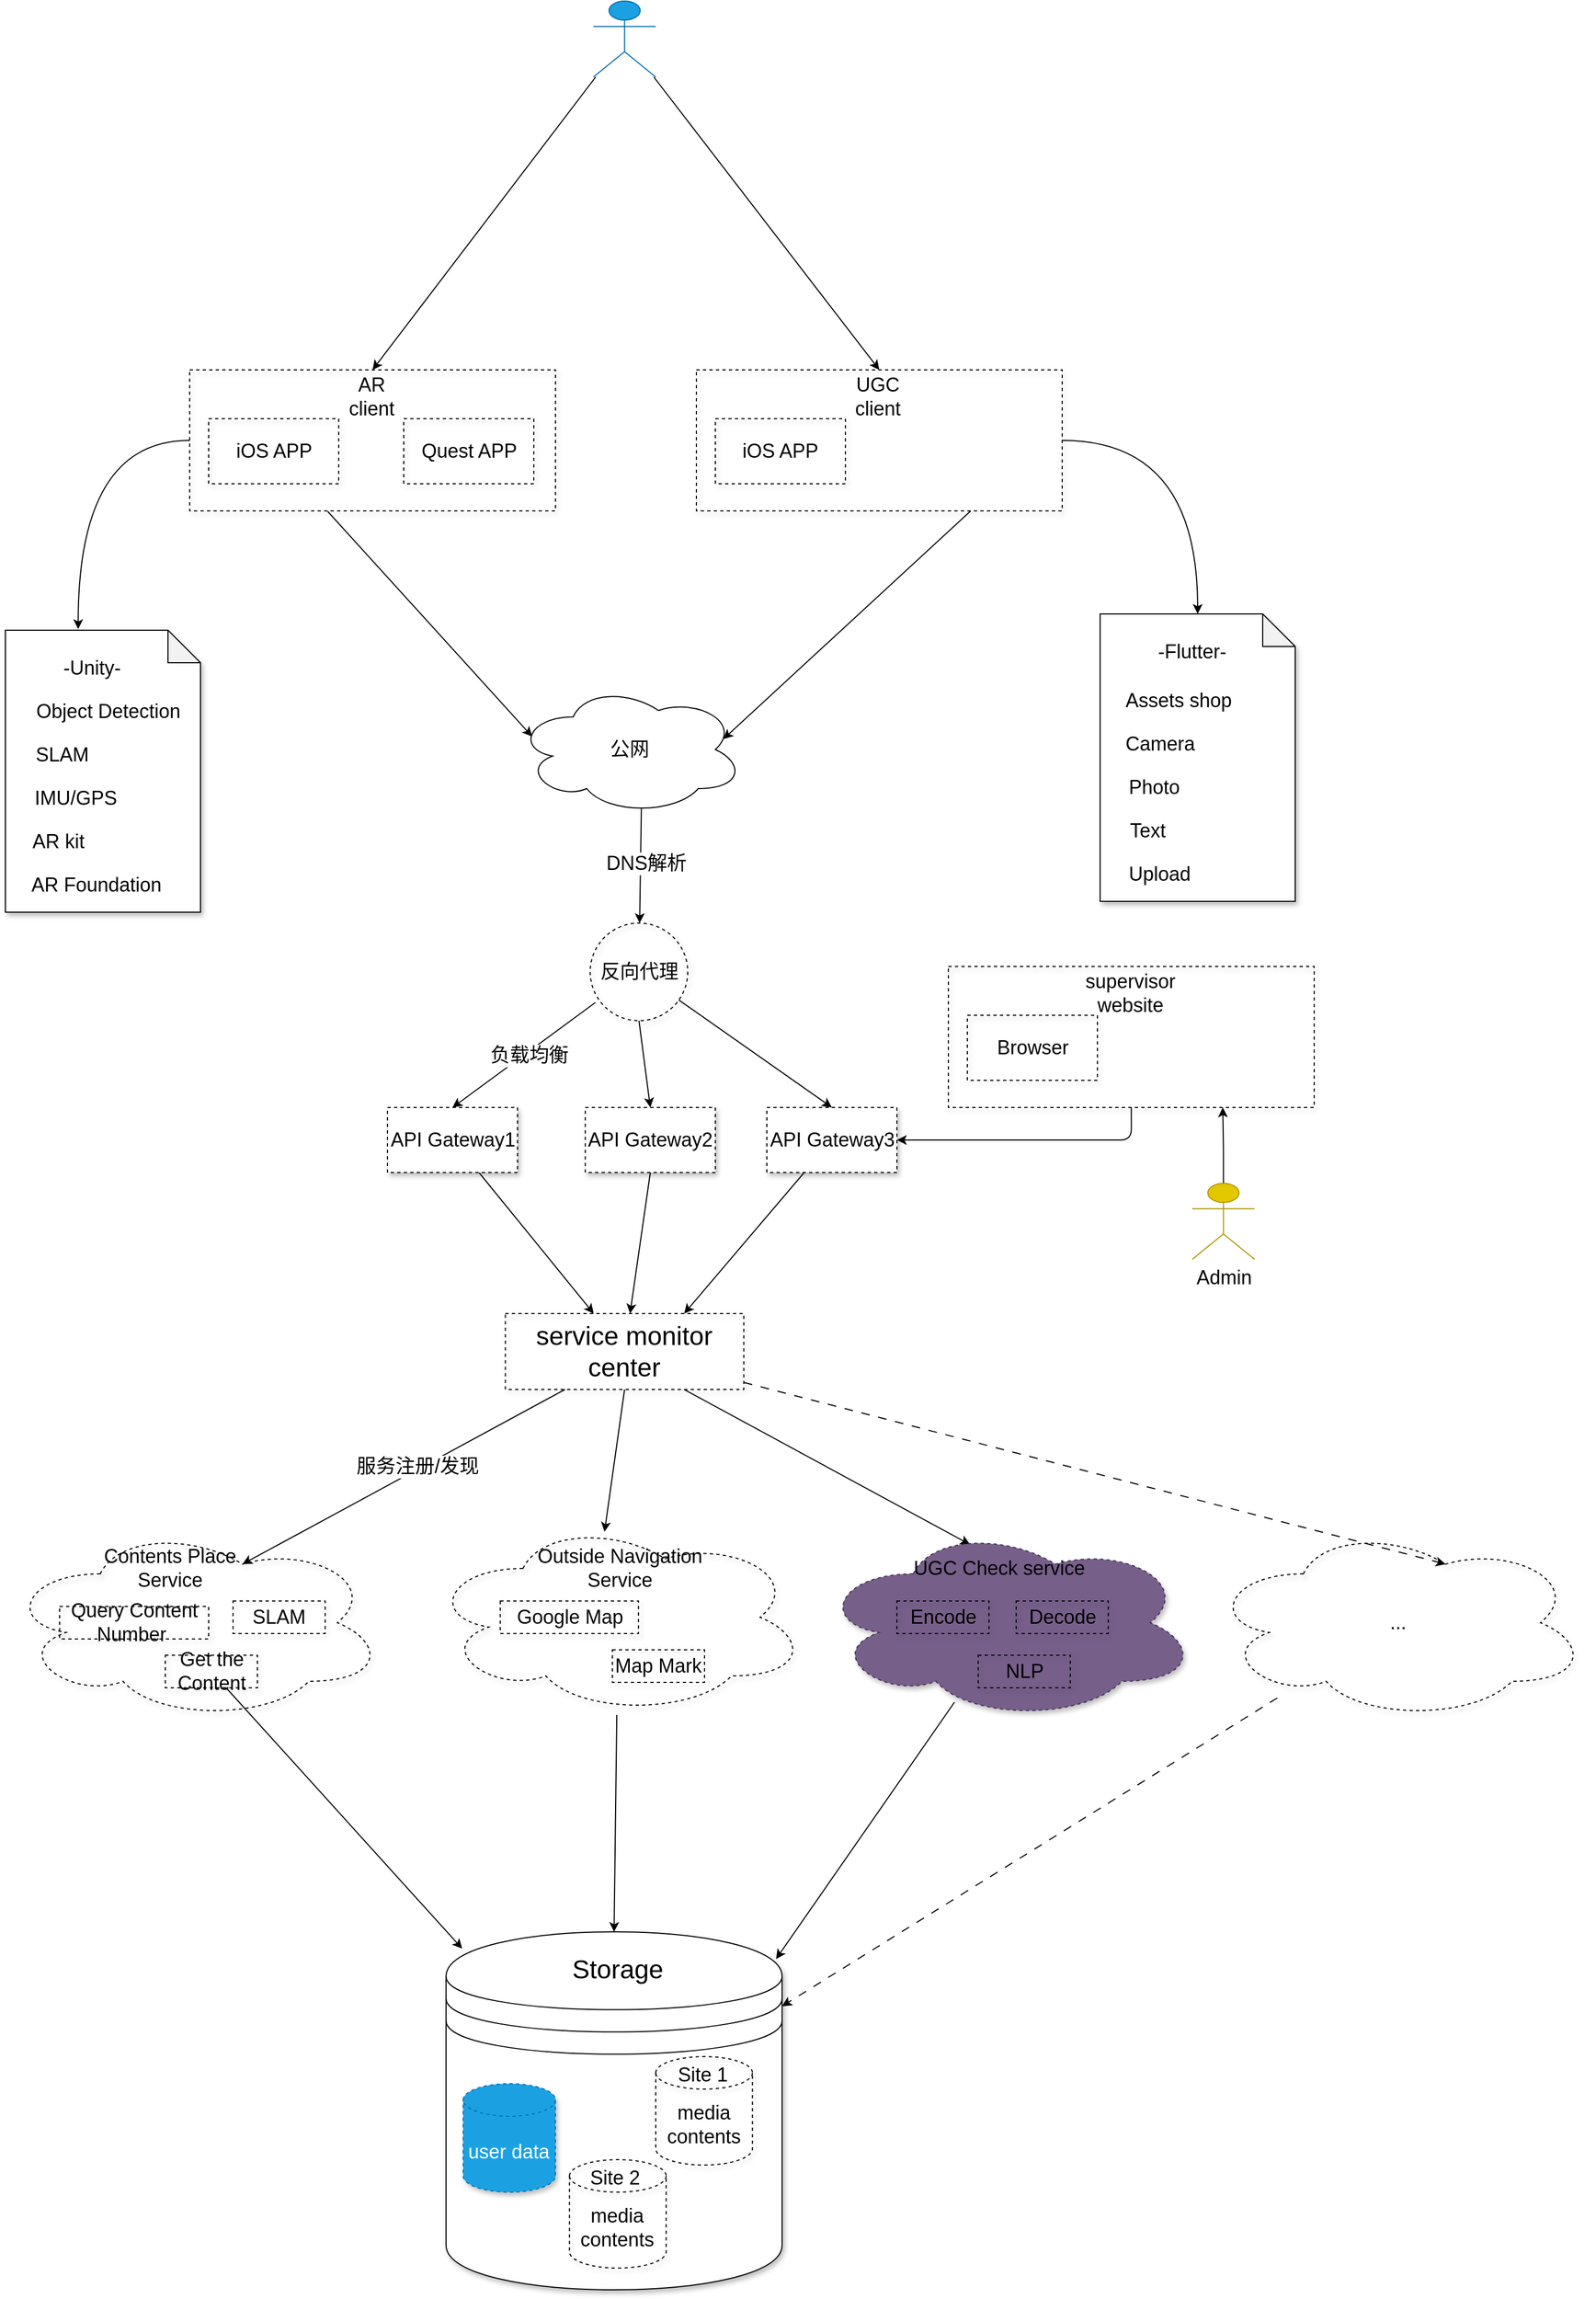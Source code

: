 <mxfile>
    <diagram id="7t8PscA0Z8yVZJpWDt_T" name="Page-1">
        <mxGraphModel dx="1717" dy="-1674" grid="1" gridSize="10" guides="1" tooltips="1" connect="1" arrows="1" fold="0" page="0" pageScale="1" pageWidth="1200" pageHeight="1600" math="0" shadow="0">
            <root>
                <mxCell id="0"/>
                <mxCell id="1" parent="0"/>
                <mxCell id="116" value="" style="shape=datastore;whiteSpace=wrap;html=1;shadow=1;fontSize=18;" vertex="1" parent="1">
                    <mxGeometry x="246.56" y="4810" width="310" height="330" as="geometry"/>
                </mxCell>
                <mxCell id="2" value="" style="ellipse;shape=cloud;whiteSpace=wrap;html=1;shadow=1;dashed=1;strokeColor=default;fontSize=18;fillColor=none;" vertex="1" parent="1">
                    <mxGeometry x="-160" y="4435" width="350" height="180" as="geometry"/>
                </mxCell>
                <mxCell id="120" style="edgeStyle=none;sketch=0;html=1;entryX=0.5;entryY=0;entryDx=0;entryDy=0;fontSize=24;" edge="1" parent="1" source="8" target="116">
                    <mxGeometry relative="1" as="geometry"/>
                </mxCell>
                <mxCell id="8" value="" style="ellipse;shape=cloud;whiteSpace=wrap;html=1;shadow=1;dashed=1;strokeColor=default;fontSize=18;fillColor=none;" vertex="1" parent="1">
                    <mxGeometry x="230" y="4430" width="350" height="180" as="geometry"/>
                </mxCell>
                <mxCell id="54" style="edgeStyle=none;sketch=0;html=1;entryX=0.07;entryY=0.4;entryDx=0;entryDy=0;entryPerimeter=0;fontSize=24;exitX=0.377;exitY=1.003;exitDx=0;exitDy=0;exitPerimeter=0;" edge="1" parent="1" source="10" target="51">
                    <mxGeometry relative="1" as="geometry"/>
                </mxCell>
                <mxCell id="143" style="edgeStyle=orthogonalEdgeStyle;sketch=0;html=1;entryX=0.373;entryY=-0.004;entryDx=0;entryDy=0;entryPerimeter=0;fontSize=18;curved=1;exitX=0;exitY=0.5;exitDx=0;exitDy=0;" edge="1" parent="1" source="10" target="132">
                    <mxGeometry relative="1" as="geometry"/>
                </mxCell>
                <mxCell id="10" value="" style="rounded=0;whiteSpace=wrap;html=1;shadow=1;dashed=1;strokeColor=default;fontSize=18;fillColor=none;" vertex="1" parent="1">
                    <mxGeometry x="10" y="3370" width="337.5" height="130" as="geometry"/>
                </mxCell>
                <mxCell id="11" value="AR client" style="text;html=1;strokeColor=none;fillColor=none;align=center;verticalAlign=middle;whiteSpace=wrap;rounded=0;shadow=1;dashed=1;fontSize=18;" vertex="1" parent="1">
                    <mxGeometry x="147.5" y="3380" width="60" height="30" as="geometry"/>
                </mxCell>
                <mxCell id="12" value="iOS APP" style="rounded=0;whiteSpace=wrap;html=1;shadow=1;dashed=1;strokeColor=default;fontSize=18;fillColor=none;" vertex="1" parent="1">
                    <mxGeometry x="27.5" y="3415" width="120" height="60" as="geometry"/>
                </mxCell>
                <mxCell id="13" value="Quest APP" style="rounded=0;whiteSpace=wrap;html=1;shadow=1;dashed=1;strokeColor=default;fontSize=18;fillColor=none;" vertex="1" parent="1">
                    <mxGeometry x="207.5" y="3415" width="120" height="60" as="geometry"/>
                </mxCell>
                <mxCell id="18" style="html=1;fontSize=18;startArrow=none;startFill=0;endArrow=classic;endFill=1;exitX=0.55;exitY=0.95;exitDx=0;exitDy=0;exitPerimeter=0;" edge="1" parent="1" source="51" target="38">
                    <mxGeometry relative="1" as="geometry">
                        <mxPoint x="180" y="3760" as="sourcePoint"/>
                    </mxGeometry>
                </mxCell>
                <mxCell id="130" value="DNS解析" style="edgeLabel;html=1;align=center;verticalAlign=middle;resizable=0;points=[];fontSize=18;" vertex="1" connectable="0" parent="18">
                    <mxGeometry x="-0.036" y="5" relative="1" as="geometry">
                        <mxPoint as="offset"/>
                    </mxGeometry>
                </mxCell>
                <mxCell id="20" value="Contents Place Service" style="text;html=1;strokeColor=none;fillColor=none;align=center;verticalAlign=middle;whiteSpace=wrap;rounded=0;shadow=1;dashed=1;fontSize=18;" vertex="1" parent="1">
                    <mxGeometry x="-87.5" y="4460" width="157.5" height="30" as="geometry"/>
                </mxCell>
                <mxCell id="23" value="Query Content Number&amp;nbsp;" style="rounded=0;whiteSpace=wrap;html=1;shadow=1;dashed=1;strokeColor=default;fontSize=18;fillColor=none;" vertex="1" parent="1">
                    <mxGeometry x="-110" y="4510" width="137.5" height="30" as="geometry"/>
                </mxCell>
                <mxCell id="24" value="SLAM" style="rounded=0;whiteSpace=wrap;html=1;shadow=1;dashed=1;strokeColor=default;fontSize=18;fillColor=none;" vertex="1" parent="1">
                    <mxGeometry x="50" y="4505" width="85" height="30" as="geometry"/>
                </mxCell>
                <mxCell id="119" style="edgeStyle=none;sketch=0;html=1;fontSize=24;entryX=0.048;entryY=0.047;entryDx=0;entryDy=0;entryPerimeter=0;" edge="1" parent="1" source="25" target="116">
                    <mxGeometry relative="1" as="geometry"/>
                </mxCell>
                <mxCell id="25" value="Get the Content" style="rounded=0;whiteSpace=wrap;html=1;shadow=1;dashed=1;strokeColor=default;fontSize=18;fillColor=none;" vertex="1" parent="1">
                    <mxGeometry x="-12.5" y="4555" width="85" height="30" as="geometry"/>
                </mxCell>
                <mxCell id="26" value="Outside Navigation Service" style="text;html=1;strokeColor=none;fillColor=none;align=center;verticalAlign=middle;whiteSpace=wrap;rounded=0;shadow=1;dashed=1;fontSize=18;" vertex="1" parent="1">
                    <mxGeometry x="312.5" y="4460" width="187.5" height="30" as="geometry"/>
                </mxCell>
                <mxCell id="28" value="Google Map" style="rounded=0;whiteSpace=wrap;html=1;shadow=1;dashed=1;strokeColor=default;fontSize=18;fillColor=none;" vertex="1" parent="1">
                    <mxGeometry x="296.56" y="4505" width="127.5" height="30" as="geometry"/>
                </mxCell>
                <mxCell id="29" value="Map Mark" style="rounded=0;whiteSpace=wrap;html=1;shadow=1;dashed=1;strokeColor=default;fontSize=18;fillColor=none;" vertex="1" parent="1">
                    <mxGeometry x="400" y="4550" width="85" height="30" as="geometry"/>
                </mxCell>
                <mxCell id="78" style="sketch=0;html=1;exitX=0.25;exitY=1;exitDx=0;exitDy=0;entryX=0.625;entryY=0.2;entryDx=0;entryDy=0;entryPerimeter=0;fontSize=24;" edge="1" parent="1" source="34" target="2">
                    <mxGeometry relative="1" as="geometry"/>
                </mxCell>
                <mxCell id="129" value="服务注册/发现" style="edgeLabel;html=1;align=center;verticalAlign=middle;resizable=0;points=[];fontSize=18;" vertex="1" connectable="0" parent="78">
                    <mxGeometry x="-0.093" y="-3" relative="1" as="geometry">
                        <mxPoint as="offset"/>
                    </mxGeometry>
                </mxCell>
                <mxCell id="79" style="edgeStyle=none;sketch=0;html=1;exitX=0.5;exitY=1;exitDx=0;exitDy=0;fontSize=24;entryX=0.465;entryY=0.062;entryDx=0;entryDy=0;entryPerimeter=0;" edge="1" parent="1" source="34" target="8">
                    <mxGeometry relative="1" as="geometry"/>
                </mxCell>
                <mxCell id="80" style="edgeStyle=none;sketch=0;html=1;exitX=0.75;exitY=1;exitDx=0;exitDy=0;entryX=0.4;entryY=0.1;entryDx=0;entryDy=0;entryPerimeter=0;fontSize=24;" edge="1" parent="1" source="34" target="68">
                    <mxGeometry relative="1" as="geometry"/>
                </mxCell>
                <mxCell id="164" style="edgeStyle=none;sketch=0;html=1;entryX=0.625;entryY=0.2;entryDx=0;entryDy=0;entryPerimeter=0;fontSize=18;dashed=1;dashPattern=8 8;" edge="1" parent="1" source="34" target="128">
                    <mxGeometry relative="1" as="geometry"/>
                </mxCell>
                <mxCell id="34" value="&lt;font style=&quot;font-size: 24px;&quot;&gt;service monitor center&lt;/font&gt;" style="rounded=0;whiteSpace=wrap;html=1;shadow=1;dashed=1;strokeColor=default;fontSize=18;fillColor=none;" vertex="1" parent="1">
                    <mxGeometry x="301.25" y="4240" width="220" height="70" as="geometry"/>
                </mxCell>
                <mxCell id="58" style="edgeStyle=none;sketch=0;html=1;exitX=0.053;exitY=0.814;exitDx=0;exitDy=0;entryX=0.5;entryY=0;entryDx=0;entryDy=0;fontSize=24;exitPerimeter=0;" edge="1" parent="1" source="38" target="56">
                    <mxGeometry relative="1" as="geometry"/>
                </mxCell>
                <mxCell id="131" value="负载均衡" style="edgeLabel;html=1;align=center;verticalAlign=middle;resizable=0;points=[];fontSize=18;" vertex="1" connectable="0" parent="58">
                    <mxGeometry x="-0.042" y="3" relative="1" as="geometry">
                        <mxPoint as="offset"/>
                    </mxGeometry>
                </mxCell>
                <mxCell id="59" style="edgeStyle=none;sketch=0;html=1;exitX=0.5;exitY=1;exitDx=0;exitDy=0;entryX=0.5;entryY=0;entryDx=0;entryDy=0;fontSize=24;" edge="1" parent="1" source="38" target="55">
                    <mxGeometry relative="1" as="geometry"/>
                </mxCell>
                <mxCell id="113" style="edgeStyle=none;sketch=0;html=1;entryX=0.5;entryY=0;entryDx=0;entryDy=0;fontSize=18;" edge="1" parent="1" source="38" target="112">
                    <mxGeometry relative="1" as="geometry"/>
                </mxCell>
                <mxCell id="38" value="反向代理" style="ellipse;whiteSpace=wrap;html=1;aspect=fixed;shadow=1;dashed=1;strokeColor=default;fontSize=18;fillColor=none;" vertex="1" parent="1">
                    <mxGeometry x="379.53" y="3880" width="90" height="90" as="geometry"/>
                </mxCell>
                <mxCell id="51" value="&lt;span style=&quot;font-size: 18px;&quot;&gt;公网&lt;/span&gt;" style="ellipse;shape=cloud;whiteSpace=wrap;html=1;" vertex="1" parent="1">
                    <mxGeometry x="311.25" y="3660" width="210" height="120" as="geometry"/>
                </mxCell>
                <mxCell id="61" style="edgeStyle=none;sketch=0;html=1;exitX=0.5;exitY=1;exitDx=0;exitDy=0;fontSize=24;" edge="1" parent="1" source="55" target="34">
                    <mxGeometry relative="1" as="geometry"/>
                </mxCell>
                <mxCell id="55" value="API Gateway2" style="rounded=0;whiteSpace=wrap;html=1;shadow=1;dashed=1;fontSize=18;" vertex="1" parent="1">
                    <mxGeometry x="375" y="4050" width="120" height="60" as="geometry"/>
                </mxCell>
                <mxCell id="60" style="edgeStyle=none;sketch=0;html=1;fontSize=24;" edge="1" parent="1" source="56" target="34">
                    <mxGeometry relative="1" as="geometry"/>
                </mxCell>
                <mxCell id="56" value="API Gateway1" style="rounded=0;whiteSpace=wrap;html=1;shadow=1;dashed=1;fontSize=18;" vertex="1" parent="1">
                    <mxGeometry x="192.5" y="4050" width="120" height="60" as="geometry"/>
                </mxCell>
                <mxCell id="64" value="media contents" style="shape=cylinder3;whiteSpace=wrap;html=1;boundedLbl=1;backgroundOutline=1;size=15;shadow=1;dashed=1;strokeColor=default;fontSize=18;fillColor=none;" vertex="1" parent="1">
                    <mxGeometry x="440" y="4925" width="89.22" height="100" as="geometry"/>
                </mxCell>
                <mxCell id="65" value="user data" style="shape=cylinder3;whiteSpace=wrap;html=1;boundedLbl=1;backgroundOutline=1;size=15;shadow=1;dashed=1;fontSize=18;fillColor=#1ba1e2;strokeColor=#006EAF;fontColor=#ffffff;" vertex="1" parent="1">
                    <mxGeometry x="262.34" y="4950" width="85.16" height="100" as="geometry"/>
                </mxCell>
                <mxCell id="121" style="edgeStyle=none;sketch=0;html=1;entryX=0.982;entryY=0.076;entryDx=0;entryDy=0;entryPerimeter=0;fontSize=24;exitX=0.359;exitY=0.907;exitDx=0;exitDy=0;exitPerimeter=0;" edge="1" parent="1" source="68" target="116">
                    <mxGeometry relative="1" as="geometry"/>
                </mxCell>
                <mxCell id="68" value="" style="ellipse;shape=cloud;whiteSpace=wrap;html=1;shadow=1;dashed=1;strokeColor=#432D57;fontSize=18;fillColor=#76608a;fontColor=#ffffff;" vertex="1" parent="1">
                    <mxGeometry x="590" y="4435" width="350" height="180" as="geometry"/>
                </mxCell>
                <mxCell id="69" value="UGC Check&amp;nbsp;service" style="text;html=1;strokeColor=none;fillColor=none;align=center;verticalAlign=middle;whiteSpace=wrap;rounded=0;shadow=1;dashed=1;fontSize=18;" vertex="1" parent="1">
                    <mxGeometry x="662.5" y="4460" width="187.5" height="30" as="geometry"/>
                </mxCell>
                <mxCell id="70" value="Encode" style="rounded=0;whiteSpace=wrap;html=1;shadow=1;dashed=1;strokeColor=default;fontSize=18;fillColor=none;" vertex="1" parent="1">
                    <mxGeometry x="662.5" y="4505" width="85" height="30" as="geometry"/>
                </mxCell>
                <mxCell id="71" value="Decode" style="rounded=0;whiteSpace=wrap;html=1;shadow=1;dashed=1;strokeColor=default;fontSize=18;fillColor=none;" vertex="1" parent="1">
                    <mxGeometry x="772.5" y="4505" width="85" height="30" as="geometry"/>
                </mxCell>
                <mxCell id="72" value="NLP" style="rounded=0;whiteSpace=wrap;html=1;shadow=1;dashed=1;strokeColor=default;fontSize=18;fillColor=none;" vertex="1" parent="1">
                    <mxGeometry x="737.5" y="4555" width="85" height="30" as="geometry"/>
                </mxCell>
                <mxCell id="104" style="edgeStyle=none;sketch=0;html=1;entryX=0.5;entryY=0;entryDx=0;entryDy=0;fontSize=18;" edge="1" parent="1" source="94" target="97">
                    <mxGeometry relative="1" as="geometry"/>
                </mxCell>
                <mxCell id="106" style="edgeStyle=none;sketch=0;html=1;entryX=0.5;entryY=0;entryDx=0;entryDy=0;fontSize=18;" edge="1" parent="1" source="94" target="10">
                    <mxGeometry relative="1" as="geometry"/>
                </mxCell>
                <mxCell id="94" value="User" style="shape=umlActor;verticalLabelPosition=bottom;verticalAlign=top;html=1;outlineConnect=0;fontSize=18;fillColor=#1ba1e2;strokeColor=#006EAF;fontColor=#ffffff;" vertex="1" parent="1">
                    <mxGeometry x="382.5" y="3030" width="57.5" height="70" as="geometry"/>
                </mxCell>
                <mxCell id="111" style="edgeStyle=none;sketch=0;html=1;entryX=0.91;entryY=0.42;entryDx=0;entryDy=0;entryPerimeter=0;fontSize=18;exitX=0.75;exitY=1;exitDx=0;exitDy=0;" edge="1" parent="1" source="97" target="51">
                    <mxGeometry relative="1" as="geometry"/>
                </mxCell>
                <mxCell id="151" style="edgeStyle=orthogonalEdgeStyle;curved=1;sketch=0;html=1;fontSize=18;" edge="1" parent="1" source="97" target="144">
                    <mxGeometry relative="1" as="geometry"/>
                </mxCell>
                <mxCell id="97" value="" style="rounded=0;whiteSpace=wrap;html=1;shadow=1;dashed=1;strokeColor=default;fontSize=18;fillColor=none;" vertex="1" parent="1">
                    <mxGeometry x="477.5" y="3370" width="337.5" height="130" as="geometry"/>
                </mxCell>
                <mxCell id="98" value="UGC&lt;br&gt;client" style="text;html=1;strokeColor=none;fillColor=none;align=center;verticalAlign=middle;whiteSpace=wrap;rounded=0;shadow=1;dashed=1;fontSize=18;" vertex="1" parent="1">
                    <mxGeometry x="615" y="3380" width="60" height="30" as="geometry"/>
                </mxCell>
                <mxCell id="99" value="iOS APP" style="rounded=0;whiteSpace=wrap;html=1;shadow=1;dashed=1;strokeColor=default;fontSize=18;fillColor=none;" vertex="1" parent="1">
                    <mxGeometry x="495" y="3415" width="120" height="60" as="geometry"/>
                </mxCell>
                <mxCell id="114" style="edgeStyle=none;sketch=0;html=1;entryX=0.75;entryY=0;entryDx=0;entryDy=0;fontSize=18;" edge="1" parent="1" source="112" target="34">
                    <mxGeometry relative="1" as="geometry"/>
                </mxCell>
                <mxCell id="112" value="API Gateway3" style="rounded=0;whiteSpace=wrap;html=1;shadow=1;dashed=1;fontSize=18;" vertex="1" parent="1">
                    <mxGeometry x="542.5" y="4050" width="120" height="60" as="geometry"/>
                </mxCell>
                <mxCell id="118" value="&lt;span style=&quot;font-size: 24px;&quot;&gt;Storage&lt;/span&gt;" style="text;html=1;strokeColor=none;fillColor=none;align=center;verticalAlign=middle;whiteSpace=wrap;rounded=0;shadow=1;fontSize=18;" vertex="1" parent="1">
                    <mxGeometry x="339.77" y="4830" width="130.47" height="30" as="geometry"/>
                </mxCell>
                <mxCell id="122" value="media contents" style="shape=cylinder3;whiteSpace=wrap;html=1;boundedLbl=1;backgroundOutline=1;size=15;shadow=1;dashed=1;strokeColor=default;fontSize=18;fillColor=none;" vertex="1" parent="1">
                    <mxGeometry x="360.39" y="5020" width="89.22" height="100" as="geometry"/>
                </mxCell>
                <mxCell id="123" value="&lt;font style=&quot;font-size: 18px;&quot;&gt;Site 1&lt;/font&gt;" style="text;html=1;strokeColor=none;fillColor=none;align=center;verticalAlign=middle;whiteSpace=wrap;rounded=0;shadow=1;fontSize=24;" vertex="1" parent="1">
                    <mxGeometry x="445.86" y="4925" width="75.39" height="30" as="geometry"/>
                </mxCell>
                <mxCell id="124" value="&lt;font style=&quot;font-size: 18px;&quot;&gt;Site 2&lt;/font&gt;" style="text;html=1;strokeColor=none;fillColor=none;align=center;verticalAlign=middle;whiteSpace=wrap;rounded=0;shadow=1;fontSize=24;" vertex="1" parent="1">
                    <mxGeometry x="364.61" y="5020" width="75.39" height="30" as="geometry"/>
                </mxCell>
                <mxCell id="165" style="edgeStyle=none;sketch=0;html=1;dashed=1;dashPattern=8 8;fontSize=18;" edge="1" parent="1" source="128" target="116">
                    <mxGeometry relative="1" as="geometry"/>
                </mxCell>
                <mxCell id="128" value="..." style="ellipse;shape=cloud;whiteSpace=wrap;html=1;shadow=1;dashed=1;strokeColor=default;fontSize=18;fillColor=none;" vertex="1" parent="1">
                    <mxGeometry x="950" y="4435" width="350" height="180" as="geometry"/>
                </mxCell>
                <mxCell id="132" value="" style="shape=note;whiteSpace=wrap;html=1;backgroundOutline=1;darkOpacity=0.05;shadow=1;fontSize=18;" vertex="1" parent="1">
                    <mxGeometry x="-160" y="3610" width="180" height="260" as="geometry"/>
                </mxCell>
                <mxCell id="134" value="-Unity-" style="text;html=1;strokeColor=none;fillColor=none;align=center;verticalAlign=middle;whiteSpace=wrap;rounded=0;shadow=1;fontSize=18;" vertex="1" parent="1">
                    <mxGeometry x="-110" y="3630" width="60" height="30" as="geometry"/>
                </mxCell>
                <mxCell id="137" value="Object Detection" style="text;html=1;strokeColor=none;fillColor=none;align=center;verticalAlign=middle;whiteSpace=wrap;rounded=0;shadow=1;fontSize=18;" vertex="1" parent="1">
                    <mxGeometry x="-140" y="3670" width="150" height="30" as="geometry"/>
                </mxCell>
                <mxCell id="138" value="SLAM" style="text;html=1;strokeColor=none;fillColor=none;align=center;verticalAlign=middle;whiteSpace=wrap;rounded=0;shadow=1;fontSize=18;" vertex="1" parent="1">
                    <mxGeometry x="-145" y="3710" width="75" height="30" as="geometry"/>
                </mxCell>
                <mxCell id="139" value="IMU/GPS" style="text;html=1;strokeColor=none;fillColor=none;align=center;verticalAlign=middle;whiteSpace=wrap;rounded=0;shadow=1;fontSize=18;" vertex="1" parent="1">
                    <mxGeometry x="-120" y="3750" width="50" height="30" as="geometry"/>
                </mxCell>
                <mxCell id="140" value="AR kit" style="text;html=1;strokeColor=none;fillColor=none;align=center;verticalAlign=middle;whiteSpace=wrap;rounded=0;shadow=1;fontSize=18;" vertex="1" parent="1">
                    <mxGeometry x="-140" y="3790" width="57.5" height="30" as="geometry"/>
                </mxCell>
                <mxCell id="141" value="AR Foundation" style="text;html=1;strokeColor=none;fillColor=none;align=center;verticalAlign=middle;whiteSpace=wrap;rounded=0;shadow=1;fontSize=18;" vertex="1" parent="1">
                    <mxGeometry x="-140" y="3830" width="127.5" height="30" as="geometry"/>
                </mxCell>
                <mxCell id="144" value="" style="shape=note;whiteSpace=wrap;html=1;backgroundOutline=1;darkOpacity=0.05;shadow=1;fontSize=18;" vertex="1" parent="1">
                    <mxGeometry x="850" y="3595" width="180" height="265" as="geometry"/>
                </mxCell>
                <mxCell id="145" value="-Flutter-" style="text;html=1;strokeColor=none;fillColor=none;align=center;verticalAlign=middle;whiteSpace=wrap;rounded=0;shadow=1;fontSize=18;" vertex="1" parent="1">
                    <mxGeometry x="900" y="3615" width="70" height="30" as="geometry"/>
                </mxCell>
                <mxCell id="146" value="Assets shop" style="text;html=1;strokeColor=none;fillColor=none;align=center;verticalAlign=middle;whiteSpace=wrap;rounded=0;shadow=1;fontSize=18;" vertex="1" parent="1">
                    <mxGeometry x="865" y="3660" width="115" height="30" as="geometry"/>
                </mxCell>
                <mxCell id="147" value="Camera" style="text;html=1;strokeColor=none;fillColor=none;align=center;verticalAlign=middle;whiteSpace=wrap;rounded=0;shadow=1;fontSize=18;" vertex="1" parent="1">
                    <mxGeometry x="857.5" y="3700" width="95" height="30" as="geometry"/>
                </mxCell>
                <mxCell id="148" value="Photo" style="text;html=1;strokeColor=none;fillColor=none;align=center;verticalAlign=middle;whiteSpace=wrap;rounded=0;shadow=1;fontSize=18;" vertex="1" parent="1">
                    <mxGeometry x="865" y="3740" width="70" height="30" as="geometry"/>
                </mxCell>
                <mxCell id="149" value="Text" style="text;html=1;strokeColor=none;fillColor=none;align=center;verticalAlign=middle;whiteSpace=wrap;rounded=0;shadow=1;fontSize=18;" vertex="1" parent="1">
                    <mxGeometry x="865" y="3780" width="57.5" height="30" as="geometry"/>
                </mxCell>
                <mxCell id="162" style="edgeStyle=orthogonalEdgeStyle;sketch=0;html=1;fontSize=18;entryX=0.75;entryY=1;entryDx=0;entryDy=0;" edge="1" parent="1" source="154" target="155">
                    <mxGeometry relative="1" as="geometry">
                        <mxPoint x="963.75" y="4060" as="targetPoint"/>
                    </mxGeometry>
                </mxCell>
                <mxCell id="154" value="Admin" style="shape=umlActor;verticalLabelPosition=bottom;verticalAlign=top;html=1;outlineConnect=0;fontSize=18;fillColor=#e3c800;fontColor=#000000;strokeColor=#B09500;" vertex="1" parent="1">
                    <mxGeometry x="935" y="4120" width="57.5" height="70" as="geometry"/>
                </mxCell>
                <mxCell id="161" style="edgeStyle=orthogonalEdgeStyle;sketch=0;html=1;entryX=1;entryY=0.5;entryDx=0;entryDy=0;fontSize=18;exitX=0.5;exitY=1;exitDx=0;exitDy=0;" edge="1" parent="1" source="155" target="112">
                    <mxGeometry relative="1" as="geometry">
                        <Array as="points">
                            <mxPoint x="879" y="4080"/>
                        </Array>
                    </mxGeometry>
                </mxCell>
                <mxCell id="155" value="" style="rounded=0;whiteSpace=wrap;html=1;shadow=1;dashed=1;strokeColor=default;fontSize=18;fillColor=none;" vertex="1" parent="1">
                    <mxGeometry x="710" y="3920" width="337.5" height="130" as="geometry"/>
                </mxCell>
                <mxCell id="156" value="supervisor website" style="text;html=1;strokeColor=none;fillColor=none;align=center;verticalAlign=middle;whiteSpace=wrap;rounded=0;shadow=1;dashed=1;fontSize=18;" vertex="1" parent="1">
                    <mxGeometry x="847.5" y="3930" width="60" height="30" as="geometry"/>
                </mxCell>
                <mxCell id="157" value="Browser" style="rounded=0;whiteSpace=wrap;html=1;shadow=1;dashed=1;strokeColor=default;fontSize=18;fillColor=none;" vertex="1" parent="1">
                    <mxGeometry x="727.5" y="3965" width="120" height="60" as="geometry"/>
                </mxCell>
                <mxCell id="166" value="Upload" style="text;html=1;strokeColor=none;fillColor=none;align=center;verticalAlign=middle;whiteSpace=wrap;rounded=0;shadow=1;fontSize=18;" vertex="1" parent="1">
                    <mxGeometry x="876.25" y="3820" width="57.5" height="30" as="geometry"/>
                </mxCell>
            </root>
        </mxGraphModel>
    </diagram>
</mxfile>